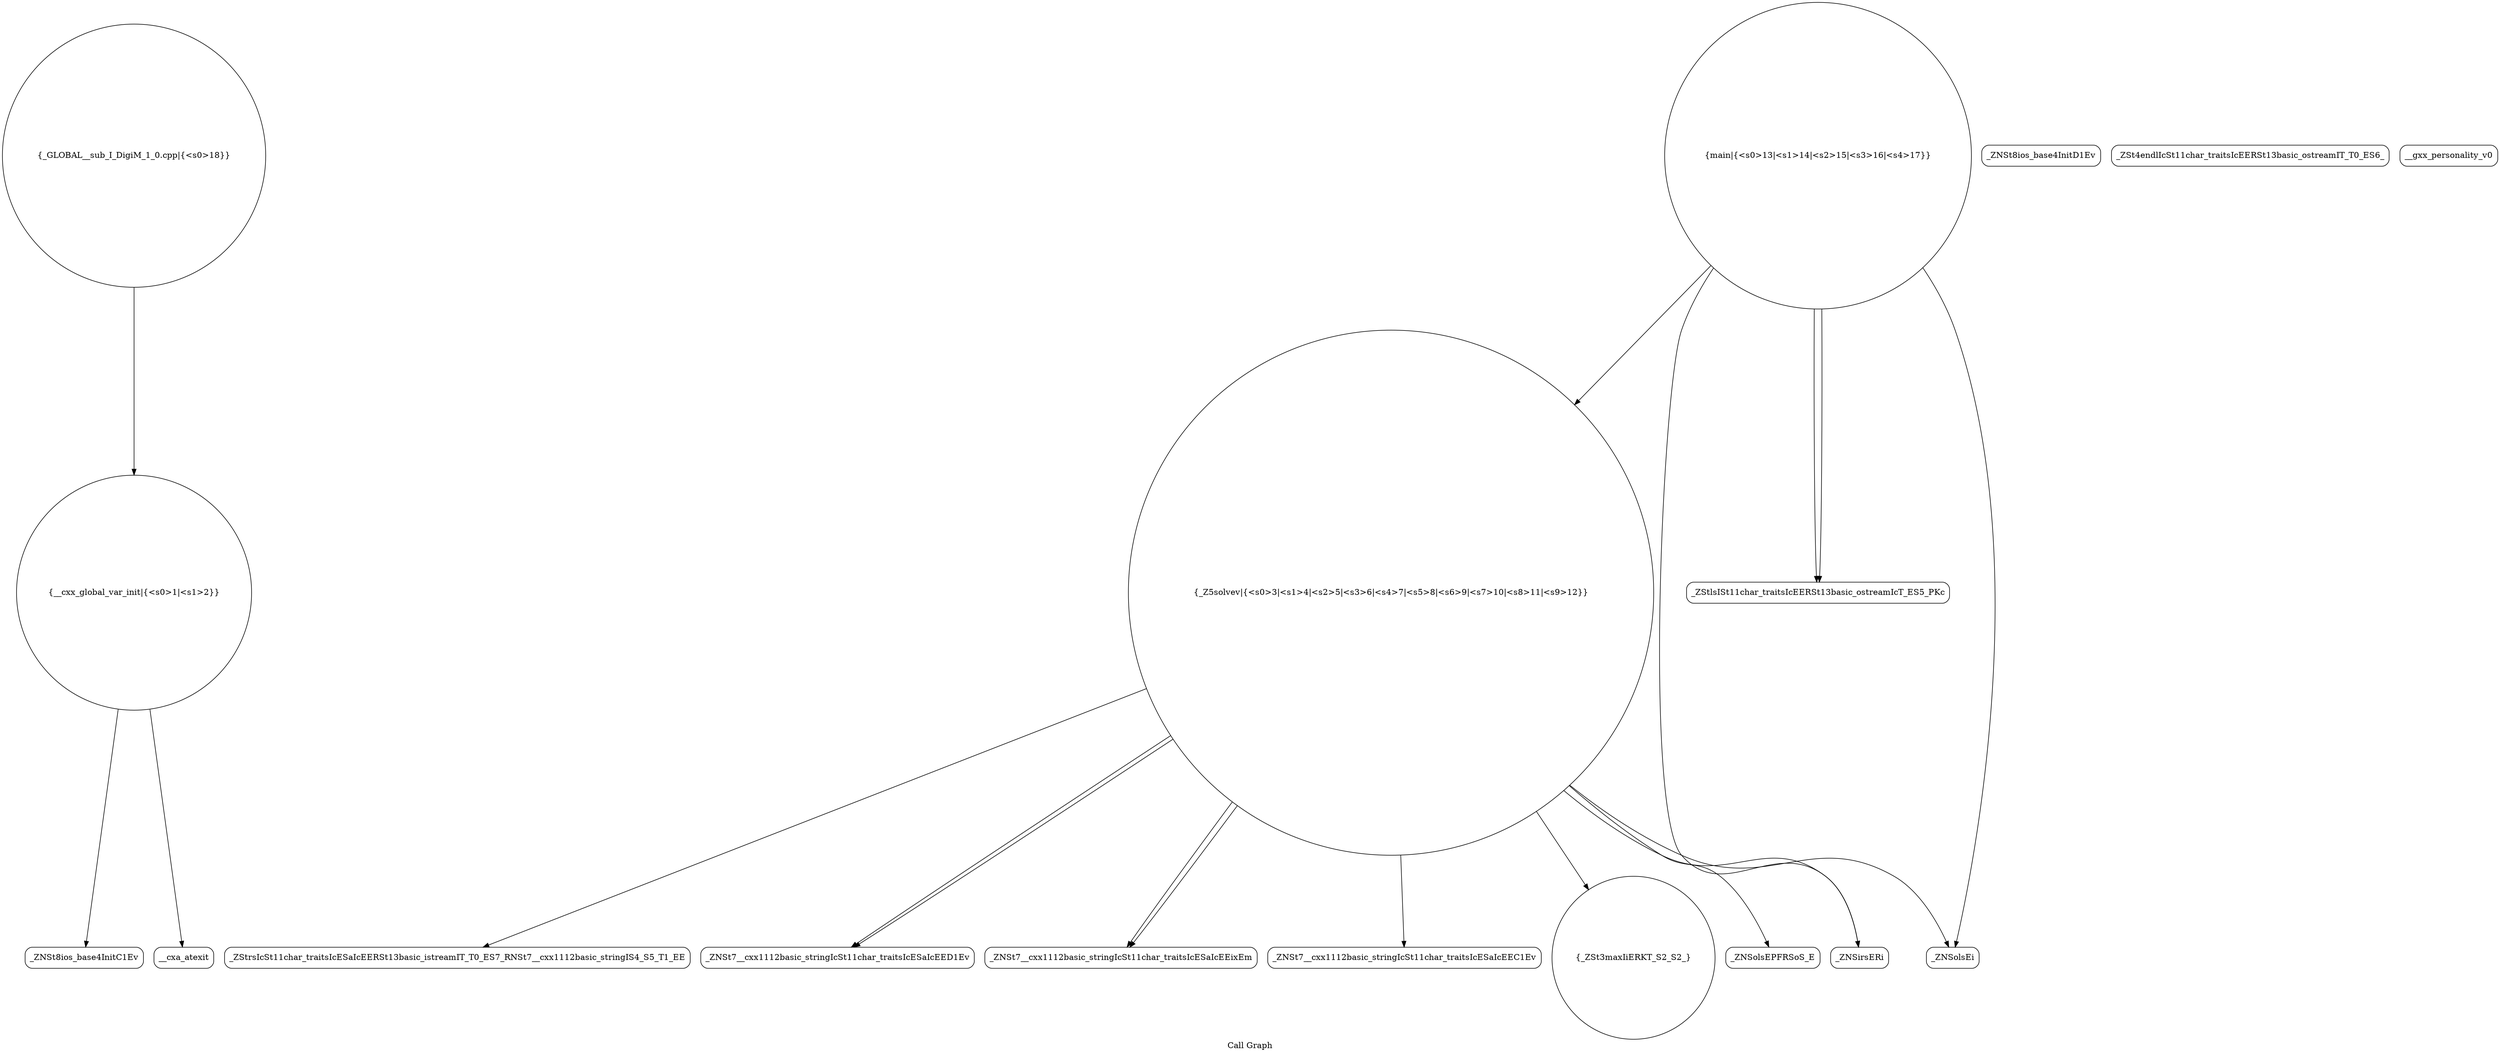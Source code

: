 digraph "Call Graph" {
	label="Call Graph";

	Node0x55e2392d8da0 [shape=record,shape=circle,label="{__cxx_global_var_init|{<s0>1|<s1>2}}"];
	Node0x55e2392d8da0:s0 -> Node0x55e2392d9230[color=black];
	Node0x55e2392d8da0:s1 -> Node0x55e2392d9330[color=black];
	Node0x55e2392d9530 [shape=record,shape=Mrecord,label="{_ZStrsIcSt11char_traitsIcESaIcEERSt13basic_istreamIT_T0_ES7_RNSt7__cxx1112basic_stringIS4_S5_T1_EE}"];
	Node0x55e2392d98b0 [shape=record,shape=Mrecord,label="{_ZNSt7__cxx1112basic_stringIcSt11char_traitsIcESaIcEED1Ev}"];
	Node0x55e2392d92b0 [shape=record,shape=Mrecord,label="{_ZNSt8ios_base4InitD1Ev}"];
	Node0x55e2392d9630 [shape=record,shape=Mrecord,label="{_ZNSt7__cxx1112basic_stringIcSt11char_traitsIcESaIcEEixEm}"];
	Node0x55e2392d99b0 [shape=record,shape=Mrecord,label="{_ZStlsISt11char_traitsIcEERSt13basic_ostreamIcT_ES5_PKc}"];
	Node0x55e2392d93b0 [shape=record,shape=circle,label="{_Z5solvev|{<s0>3|<s1>4|<s2>5|<s3>6|<s4>7|<s5>8|<s6>9|<s7>10|<s8>11|<s9>12}}"];
	Node0x55e2392d93b0:s0 -> Node0x55e2392d9430[color=black];
	Node0x55e2392d93b0:s1 -> Node0x55e2392d94b0[color=black];
	Node0x55e2392d93b0:s2 -> Node0x55e2392d9530[color=black];
	Node0x55e2392d93b0:s3 -> Node0x55e2392d9630[color=black];
	Node0x55e2392d93b0:s4 -> Node0x55e2392d9630[color=black];
	Node0x55e2392d93b0:s5 -> Node0x55e2392d98b0[color=black];
	Node0x55e2392d93b0:s6 -> Node0x55e2392d96b0[color=black];
	Node0x55e2392d93b0:s7 -> Node0x55e2392d9730[color=black];
	Node0x55e2392d93b0:s8 -> Node0x55e2392d97b0[color=black];
	Node0x55e2392d93b0:s9 -> Node0x55e2392d98b0[color=black];
	Node0x55e2392d9730 [shape=record,shape=Mrecord,label="{_ZNSolsEi}"];
	Node0x55e2392d94b0 [shape=record,shape=Mrecord,label="{_ZNSt7__cxx1112basic_stringIcSt11char_traitsIcESaIcEEC1Ev}"];
	Node0x55e2392d9830 [shape=record,shape=Mrecord,label="{_ZSt4endlIcSt11char_traitsIcEERSt13basic_ostreamIT_T0_ES6_}"];
	Node0x55e2392d9230 [shape=record,shape=Mrecord,label="{_ZNSt8ios_base4InitC1Ev}"];
	Node0x55e2392d95b0 [shape=record,shape=Mrecord,label="{__gxx_personality_v0}"];
	Node0x55e2392d9930 [shape=record,shape=circle,label="{main|{<s0>13|<s1>14|<s2>15|<s3>16|<s4>17}}"];
	Node0x55e2392d9930:s0 -> Node0x55e2392d9430[color=black];
	Node0x55e2392d9930:s1 -> Node0x55e2392d99b0[color=black];
	Node0x55e2392d9930:s2 -> Node0x55e2392d9730[color=black];
	Node0x55e2392d9930:s3 -> Node0x55e2392d99b0[color=black];
	Node0x55e2392d9930:s4 -> Node0x55e2392d93b0[color=black];
	Node0x55e2392d9330 [shape=record,shape=Mrecord,label="{__cxa_atexit}"];
	Node0x55e2392d96b0 [shape=record,shape=circle,label="{_ZSt3maxIiERKT_S2_S2_}"];
	Node0x55e2392d9a30 [shape=record,shape=circle,label="{_GLOBAL__sub_I_DigiM_1_0.cpp|{<s0>18}}"];
	Node0x55e2392d9a30:s0 -> Node0x55e2392d8da0[color=black];
	Node0x55e2392d9430 [shape=record,shape=Mrecord,label="{_ZNSirsERi}"];
	Node0x55e2392d97b0 [shape=record,shape=Mrecord,label="{_ZNSolsEPFRSoS_E}"];
}
